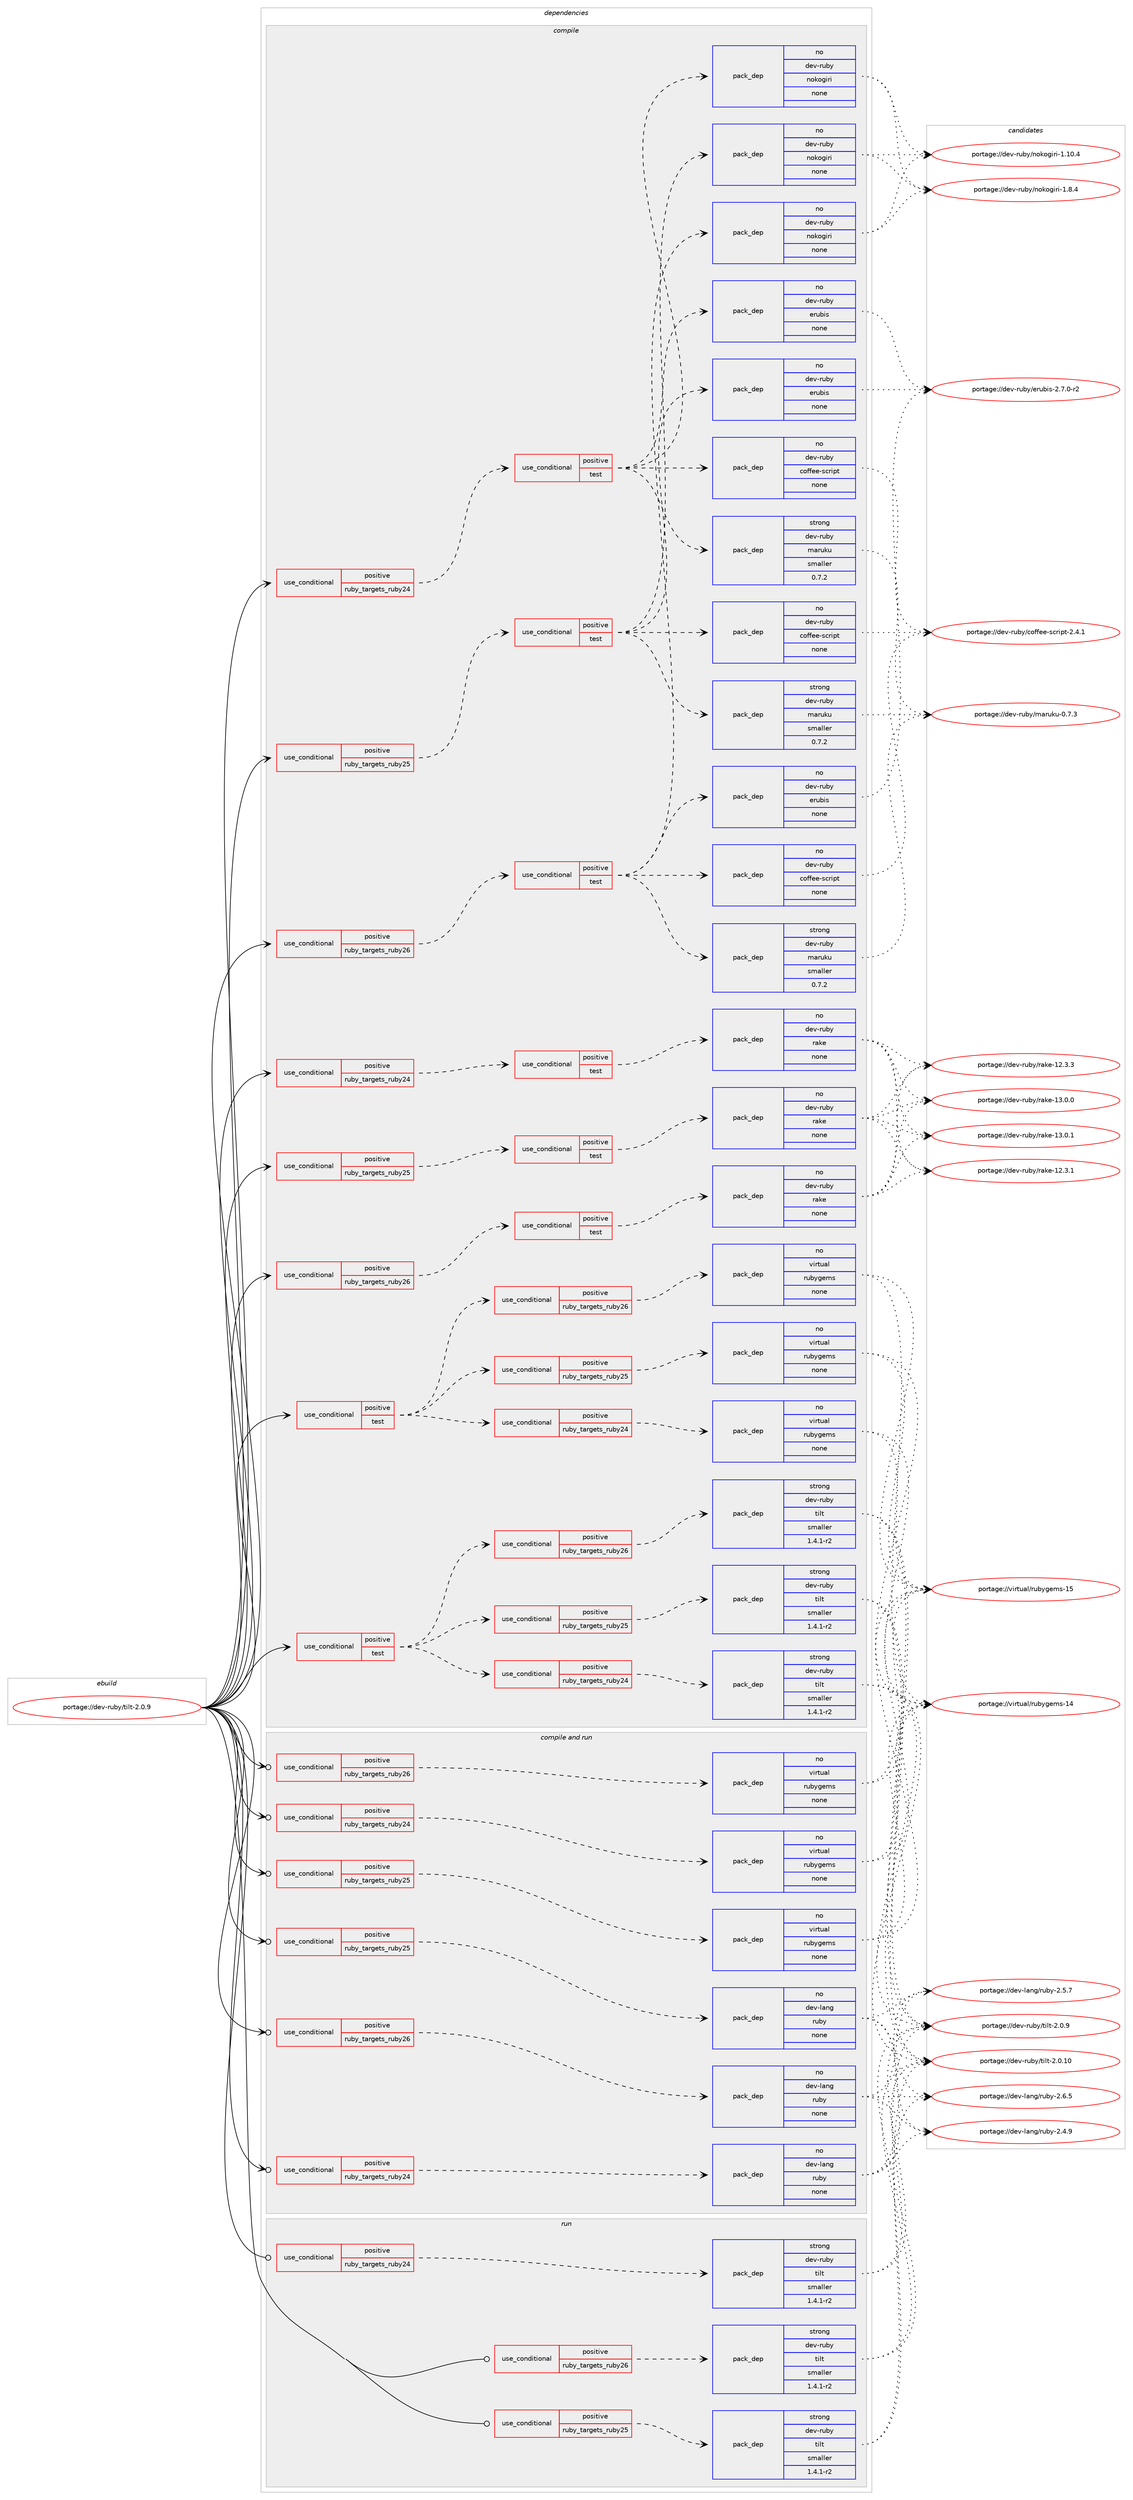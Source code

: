 digraph prolog {

# *************
# Graph options
# *************

newrank=true;
concentrate=true;
compound=true;
graph [rankdir=LR,fontname=Helvetica,fontsize=10,ranksep=1.5];#, ranksep=2.5, nodesep=0.2];
edge  [arrowhead=vee];
node  [fontname=Helvetica,fontsize=10];

# **********
# The ebuild
# **********

subgraph cluster_leftcol {
color=gray;
rank=same;
label=<<i>ebuild</i>>;
id [label="portage://dev-ruby/tilt-2.0.9", color=red, width=4, href="../dev-ruby/tilt-2.0.9.svg"];
}

# ****************
# The dependencies
# ****************

subgraph cluster_midcol {
color=gray;
label=<<i>dependencies</i>>;
subgraph cluster_compile {
fillcolor="#eeeeee";
style=filled;
label=<<i>compile</i>>;
subgraph cond68084 {
dependency252994 [label=<<TABLE BORDER="0" CELLBORDER="1" CELLSPACING="0" CELLPADDING="4"><TR><TD ROWSPAN="3" CELLPADDING="10">use_conditional</TD></TR><TR><TD>positive</TD></TR><TR><TD>ruby_targets_ruby24</TD></TR></TABLE>>, shape=none, color=red];
subgraph cond68085 {
dependency252995 [label=<<TABLE BORDER="0" CELLBORDER="1" CELLSPACING="0" CELLPADDING="4"><TR><TD ROWSPAN="3" CELLPADDING="10">use_conditional</TD></TR><TR><TD>positive</TD></TR><TR><TD>test</TD></TR></TABLE>>, shape=none, color=red];
subgraph pack181351 {
dependency252996 [label=<<TABLE BORDER="0" CELLBORDER="1" CELLSPACING="0" CELLPADDING="4" WIDTH="220"><TR><TD ROWSPAN="6" CELLPADDING="30">pack_dep</TD></TR><TR><TD WIDTH="110">no</TD></TR><TR><TD>dev-ruby</TD></TR><TR><TD>coffee-script</TD></TR><TR><TD>none</TD></TR><TR><TD></TD></TR></TABLE>>, shape=none, color=blue];
}
dependency252995:e -> dependency252996:w [weight=20,style="dashed",arrowhead="vee"];
subgraph pack181352 {
dependency252997 [label=<<TABLE BORDER="0" CELLBORDER="1" CELLSPACING="0" CELLPADDING="4" WIDTH="220"><TR><TD ROWSPAN="6" CELLPADDING="30">pack_dep</TD></TR><TR><TD WIDTH="110">no</TD></TR><TR><TD>dev-ruby</TD></TR><TR><TD>erubis</TD></TR><TR><TD>none</TD></TR><TR><TD></TD></TR></TABLE>>, shape=none, color=blue];
}
dependency252995:e -> dependency252997:w [weight=20,style="dashed",arrowhead="vee"];
subgraph pack181353 {
dependency252998 [label=<<TABLE BORDER="0" CELLBORDER="1" CELLSPACING="0" CELLPADDING="4" WIDTH="220"><TR><TD ROWSPAN="6" CELLPADDING="30">pack_dep</TD></TR><TR><TD WIDTH="110">no</TD></TR><TR><TD>dev-ruby</TD></TR><TR><TD>nokogiri</TD></TR><TR><TD>none</TD></TR><TR><TD></TD></TR></TABLE>>, shape=none, color=blue];
}
dependency252995:e -> dependency252998:w [weight=20,style="dashed",arrowhead="vee"];
subgraph pack181354 {
dependency252999 [label=<<TABLE BORDER="0" CELLBORDER="1" CELLSPACING="0" CELLPADDING="4" WIDTH="220"><TR><TD ROWSPAN="6" CELLPADDING="30">pack_dep</TD></TR><TR><TD WIDTH="110">strong</TD></TR><TR><TD>dev-ruby</TD></TR><TR><TD>maruku</TD></TR><TR><TD>smaller</TD></TR><TR><TD>0.7.2</TD></TR></TABLE>>, shape=none, color=blue];
}
dependency252995:e -> dependency252999:w [weight=20,style="dashed",arrowhead="vee"];
}
dependency252994:e -> dependency252995:w [weight=20,style="dashed",arrowhead="vee"];
}
id:e -> dependency252994:w [weight=20,style="solid",arrowhead="vee"];
subgraph cond68086 {
dependency253000 [label=<<TABLE BORDER="0" CELLBORDER="1" CELLSPACING="0" CELLPADDING="4"><TR><TD ROWSPAN="3" CELLPADDING="10">use_conditional</TD></TR><TR><TD>positive</TD></TR><TR><TD>ruby_targets_ruby24</TD></TR></TABLE>>, shape=none, color=red];
subgraph cond68087 {
dependency253001 [label=<<TABLE BORDER="0" CELLBORDER="1" CELLSPACING="0" CELLPADDING="4"><TR><TD ROWSPAN="3" CELLPADDING="10">use_conditional</TD></TR><TR><TD>positive</TD></TR><TR><TD>test</TD></TR></TABLE>>, shape=none, color=red];
subgraph pack181355 {
dependency253002 [label=<<TABLE BORDER="0" CELLBORDER="1" CELLSPACING="0" CELLPADDING="4" WIDTH="220"><TR><TD ROWSPAN="6" CELLPADDING="30">pack_dep</TD></TR><TR><TD WIDTH="110">no</TD></TR><TR><TD>dev-ruby</TD></TR><TR><TD>rake</TD></TR><TR><TD>none</TD></TR><TR><TD></TD></TR></TABLE>>, shape=none, color=blue];
}
dependency253001:e -> dependency253002:w [weight=20,style="dashed",arrowhead="vee"];
}
dependency253000:e -> dependency253001:w [weight=20,style="dashed",arrowhead="vee"];
}
id:e -> dependency253000:w [weight=20,style="solid",arrowhead="vee"];
subgraph cond68088 {
dependency253003 [label=<<TABLE BORDER="0" CELLBORDER="1" CELLSPACING="0" CELLPADDING="4"><TR><TD ROWSPAN="3" CELLPADDING="10">use_conditional</TD></TR><TR><TD>positive</TD></TR><TR><TD>ruby_targets_ruby25</TD></TR></TABLE>>, shape=none, color=red];
subgraph cond68089 {
dependency253004 [label=<<TABLE BORDER="0" CELLBORDER="1" CELLSPACING="0" CELLPADDING="4"><TR><TD ROWSPAN="3" CELLPADDING="10">use_conditional</TD></TR><TR><TD>positive</TD></TR><TR><TD>test</TD></TR></TABLE>>, shape=none, color=red];
subgraph pack181356 {
dependency253005 [label=<<TABLE BORDER="0" CELLBORDER="1" CELLSPACING="0" CELLPADDING="4" WIDTH="220"><TR><TD ROWSPAN="6" CELLPADDING="30">pack_dep</TD></TR><TR><TD WIDTH="110">no</TD></TR><TR><TD>dev-ruby</TD></TR><TR><TD>coffee-script</TD></TR><TR><TD>none</TD></TR><TR><TD></TD></TR></TABLE>>, shape=none, color=blue];
}
dependency253004:e -> dependency253005:w [weight=20,style="dashed",arrowhead="vee"];
subgraph pack181357 {
dependency253006 [label=<<TABLE BORDER="0" CELLBORDER="1" CELLSPACING="0" CELLPADDING="4" WIDTH="220"><TR><TD ROWSPAN="6" CELLPADDING="30">pack_dep</TD></TR><TR><TD WIDTH="110">no</TD></TR><TR><TD>dev-ruby</TD></TR><TR><TD>erubis</TD></TR><TR><TD>none</TD></TR><TR><TD></TD></TR></TABLE>>, shape=none, color=blue];
}
dependency253004:e -> dependency253006:w [weight=20,style="dashed",arrowhead="vee"];
subgraph pack181358 {
dependency253007 [label=<<TABLE BORDER="0" CELLBORDER="1" CELLSPACING="0" CELLPADDING="4" WIDTH="220"><TR><TD ROWSPAN="6" CELLPADDING="30">pack_dep</TD></TR><TR><TD WIDTH="110">no</TD></TR><TR><TD>dev-ruby</TD></TR><TR><TD>nokogiri</TD></TR><TR><TD>none</TD></TR><TR><TD></TD></TR></TABLE>>, shape=none, color=blue];
}
dependency253004:e -> dependency253007:w [weight=20,style="dashed",arrowhead="vee"];
subgraph pack181359 {
dependency253008 [label=<<TABLE BORDER="0" CELLBORDER="1" CELLSPACING="0" CELLPADDING="4" WIDTH="220"><TR><TD ROWSPAN="6" CELLPADDING="30">pack_dep</TD></TR><TR><TD WIDTH="110">strong</TD></TR><TR><TD>dev-ruby</TD></TR><TR><TD>maruku</TD></TR><TR><TD>smaller</TD></TR><TR><TD>0.7.2</TD></TR></TABLE>>, shape=none, color=blue];
}
dependency253004:e -> dependency253008:w [weight=20,style="dashed",arrowhead="vee"];
}
dependency253003:e -> dependency253004:w [weight=20,style="dashed",arrowhead="vee"];
}
id:e -> dependency253003:w [weight=20,style="solid",arrowhead="vee"];
subgraph cond68090 {
dependency253009 [label=<<TABLE BORDER="0" CELLBORDER="1" CELLSPACING="0" CELLPADDING="4"><TR><TD ROWSPAN="3" CELLPADDING="10">use_conditional</TD></TR><TR><TD>positive</TD></TR><TR><TD>ruby_targets_ruby25</TD></TR></TABLE>>, shape=none, color=red];
subgraph cond68091 {
dependency253010 [label=<<TABLE BORDER="0" CELLBORDER="1" CELLSPACING="0" CELLPADDING="4"><TR><TD ROWSPAN="3" CELLPADDING="10">use_conditional</TD></TR><TR><TD>positive</TD></TR><TR><TD>test</TD></TR></TABLE>>, shape=none, color=red];
subgraph pack181360 {
dependency253011 [label=<<TABLE BORDER="0" CELLBORDER="1" CELLSPACING="0" CELLPADDING="4" WIDTH="220"><TR><TD ROWSPAN="6" CELLPADDING="30">pack_dep</TD></TR><TR><TD WIDTH="110">no</TD></TR><TR><TD>dev-ruby</TD></TR><TR><TD>rake</TD></TR><TR><TD>none</TD></TR><TR><TD></TD></TR></TABLE>>, shape=none, color=blue];
}
dependency253010:e -> dependency253011:w [weight=20,style="dashed",arrowhead="vee"];
}
dependency253009:e -> dependency253010:w [weight=20,style="dashed",arrowhead="vee"];
}
id:e -> dependency253009:w [weight=20,style="solid",arrowhead="vee"];
subgraph cond68092 {
dependency253012 [label=<<TABLE BORDER="0" CELLBORDER="1" CELLSPACING="0" CELLPADDING="4"><TR><TD ROWSPAN="3" CELLPADDING="10">use_conditional</TD></TR><TR><TD>positive</TD></TR><TR><TD>ruby_targets_ruby26</TD></TR></TABLE>>, shape=none, color=red];
subgraph cond68093 {
dependency253013 [label=<<TABLE BORDER="0" CELLBORDER="1" CELLSPACING="0" CELLPADDING="4"><TR><TD ROWSPAN="3" CELLPADDING="10">use_conditional</TD></TR><TR><TD>positive</TD></TR><TR><TD>test</TD></TR></TABLE>>, shape=none, color=red];
subgraph pack181361 {
dependency253014 [label=<<TABLE BORDER="0" CELLBORDER="1" CELLSPACING="0" CELLPADDING="4" WIDTH="220"><TR><TD ROWSPAN="6" CELLPADDING="30">pack_dep</TD></TR><TR><TD WIDTH="110">no</TD></TR><TR><TD>dev-ruby</TD></TR><TR><TD>coffee-script</TD></TR><TR><TD>none</TD></TR><TR><TD></TD></TR></TABLE>>, shape=none, color=blue];
}
dependency253013:e -> dependency253014:w [weight=20,style="dashed",arrowhead="vee"];
subgraph pack181362 {
dependency253015 [label=<<TABLE BORDER="0" CELLBORDER="1" CELLSPACING="0" CELLPADDING="4" WIDTH="220"><TR><TD ROWSPAN="6" CELLPADDING="30">pack_dep</TD></TR><TR><TD WIDTH="110">no</TD></TR><TR><TD>dev-ruby</TD></TR><TR><TD>erubis</TD></TR><TR><TD>none</TD></TR><TR><TD></TD></TR></TABLE>>, shape=none, color=blue];
}
dependency253013:e -> dependency253015:w [weight=20,style="dashed",arrowhead="vee"];
subgraph pack181363 {
dependency253016 [label=<<TABLE BORDER="0" CELLBORDER="1" CELLSPACING="0" CELLPADDING="4" WIDTH="220"><TR><TD ROWSPAN="6" CELLPADDING="30">pack_dep</TD></TR><TR><TD WIDTH="110">no</TD></TR><TR><TD>dev-ruby</TD></TR><TR><TD>nokogiri</TD></TR><TR><TD>none</TD></TR><TR><TD></TD></TR></TABLE>>, shape=none, color=blue];
}
dependency253013:e -> dependency253016:w [weight=20,style="dashed",arrowhead="vee"];
subgraph pack181364 {
dependency253017 [label=<<TABLE BORDER="0" CELLBORDER="1" CELLSPACING="0" CELLPADDING="4" WIDTH="220"><TR><TD ROWSPAN="6" CELLPADDING="30">pack_dep</TD></TR><TR><TD WIDTH="110">strong</TD></TR><TR><TD>dev-ruby</TD></TR><TR><TD>maruku</TD></TR><TR><TD>smaller</TD></TR><TR><TD>0.7.2</TD></TR></TABLE>>, shape=none, color=blue];
}
dependency253013:e -> dependency253017:w [weight=20,style="dashed",arrowhead="vee"];
}
dependency253012:e -> dependency253013:w [weight=20,style="dashed",arrowhead="vee"];
}
id:e -> dependency253012:w [weight=20,style="solid",arrowhead="vee"];
subgraph cond68094 {
dependency253018 [label=<<TABLE BORDER="0" CELLBORDER="1" CELLSPACING="0" CELLPADDING="4"><TR><TD ROWSPAN="3" CELLPADDING="10">use_conditional</TD></TR><TR><TD>positive</TD></TR><TR><TD>ruby_targets_ruby26</TD></TR></TABLE>>, shape=none, color=red];
subgraph cond68095 {
dependency253019 [label=<<TABLE BORDER="0" CELLBORDER="1" CELLSPACING="0" CELLPADDING="4"><TR><TD ROWSPAN="3" CELLPADDING="10">use_conditional</TD></TR><TR><TD>positive</TD></TR><TR><TD>test</TD></TR></TABLE>>, shape=none, color=red];
subgraph pack181365 {
dependency253020 [label=<<TABLE BORDER="0" CELLBORDER="1" CELLSPACING="0" CELLPADDING="4" WIDTH="220"><TR><TD ROWSPAN="6" CELLPADDING="30">pack_dep</TD></TR><TR><TD WIDTH="110">no</TD></TR><TR><TD>dev-ruby</TD></TR><TR><TD>rake</TD></TR><TR><TD>none</TD></TR><TR><TD></TD></TR></TABLE>>, shape=none, color=blue];
}
dependency253019:e -> dependency253020:w [weight=20,style="dashed",arrowhead="vee"];
}
dependency253018:e -> dependency253019:w [weight=20,style="dashed",arrowhead="vee"];
}
id:e -> dependency253018:w [weight=20,style="solid",arrowhead="vee"];
subgraph cond68096 {
dependency253021 [label=<<TABLE BORDER="0" CELLBORDER="1" CELLSPACING="0" CELLPADDING="4"><TR><TD ROWSPAN="3" CELLPADDING="10">use_conditional</TD></TR><TR><TD>positive</TD></TR><TR><TD>test</TD></TR></TABLE>>, shape=none, color=red];
subgraph cond68097 {
dependency253022 [label=<<TABLE BORDER="0" CELLBORDER="1" CELLSPACING="0" CELLPADDING="4"><TR><TD ROWSPAN="3" CELLPADDING="10">use_conditional</TD></TR><TR><TD>positive</TD></TR><TR><TD>ruby_targets_ruby24</TD></TR></TABLE>>, shape=none, color=red];
subgraph pack181366 {
dependency253023 [label=<<TABLE BORDER="0" CELLBORDER="1" CELLSPACING="0" CELLPADDING="4" WIDTH="220"><TR><TD ROWSPAN="6" CELLPADDING="30">pack_dep</TD></TR><TR><TD WIDTH="110">no</TD></TR><TR><TD>virtual</TD></TR><TR><TD>rubygems</TD></TR><TR><TD>none</TD></TR><TR><TD></TD></TR></TABLE>>, shape=none, color=blue];
}
dependency253022:e -> dependency253023:w [weight=20,style="dashed",arrowhead="vee"];
}
dependency253021:e -> dependency253022:w [weight=20,style="dashed",arrowhead="vee"];
subgraph cond68098 {
dependency253024 [label=<<TABLE BORDER="0" CELLBORDER="1" CELLSPACING="0" CELLPADDING="4"><TR><TD ROWSPAN="3" CELLPADDING="10">use_conditional</TD></TR><TR><TD>positive</TD></TR><TR><TD>ruby_targets_ruby25</TD></TR></TABLE>>, shape=none, color=red];
subgraph pack181367 {
dependency253025 [label=<<TABLE BORDER="0" CELLBORDER="1" CELLSPACING="0" CELLPADDING="4" WIDTH="220"><TR><TD ROWSPAN="6" CELLPADDING="30">pack_dep</TD></TR><TR><TD WIDTH="110">no</TD></TR><TR><TD>virtual</TD></TR><TR><TD>rubygems</TD></TR><TR><TD>none</TD></TR><TR><TD></TD></TR></TABLE>>, shape=none, color=blue];
}
dependency253024:e -> dependency253025:w [weight=20,style="dashed",arrowhead="vee"];
}
dependency253021:e -> dependency253024:w [weight=20,style="dashed",arrowhead="vee"];
subgraph cond68099 {
dependency253026 [label=<<TABLE BORDER="0" CELLBORDER="1" CELLSPACING="0" CELLPADDING="4"><TR><TD ROWSPAN="3" CELLPADDING="10">use_conditional</TD></TR><TR><TD>positive</TD></TR><TR><TD>ruby_targets_ruby26</TD></TR></TABLE>>, shape=none, color=red];
subgraph pack181368 {
dependency253027 [label=<<TABLE BORDER="0" CELLBORDER="1" CELLSPACING="0" CELLPADDING="4" WIDTH="220"><TR><TD ROWSPAN="6" CELLPADDING="30">pack_dep</TD></TR><TR><TD WIDTH="110">no</TD></TR><TR><TD>virtual</TD></TR><TR><TD>rubygems</TD></TR><TR><TD>none</TD></TR><TR><TD></TD></TR></TABLE>>, shape=none, color=blue];
}
dependency253026:e -> dependency253027:w [weight=20,style="dashed",arrowhead="vee"];
}
dependency253021:e -> dependency253026:w [weight=20,style="dashed",arrowhead="vee"];
}
id:e -> dependency253021:w [weight=20,style="solid",arrowhead="vee"];
subgraph cond68100 {
dependency253028 [label=<<TABLE BORDER="0" CELLBORDER="1" CELLSPACING="0" CELLPADDING="4"><TR><TD ROWSPAN="3" CELLPADDING="10">use_conditional</TD></TR><TR><TD>positive</TD></TR><TR><TD>test</TD></TR></TABLE>>, shape=none, color=red];
subgraph cond68101 {
dependency253029 [label=<<TABLE BORDER="0" CELLBORDER="1" CELLSPACING="0" CELLPADDING="4"><TR><TD ROWSPAN="3" CELLPADDING="10">use_conditional</TD></TR><TR><TD>positive</TD></TR><TR><TD>ruby_targets_ruby24</TD></TR></TABLE>>, shape=none, color=red];
subgraph pack181369 {
dependency253030 [label=<<TABLE BORDER="0" CELLBORDER="1" CELLSPACING="0" CELLPADDING="4" WIDTH="220"><TR><TD ROWSPAN="6" CELLPADDING="30">pack_dep</TD></TR><TR><TD WIDTH="110">strong</TD></TR><TR><TD>dev-ruby</TD></TR><TR><TD>tilt</TD></TR><TR><TD>smaller</TD></TR><TR><TD>1.4.1-r2</TD></TR></TABLE>>, shape=none, color=blue];
}
dependency253029:e -> dependency253030:w [weight=20,style="dashed",arrowhead="vee"];
}
dependency253028:e -> dependency253029:w [weight=20,style="dashed",arrowhead="vee"];
subgraph cond68102 {
dependency253031 [label=<<TABLE BORDER="0" CELLBORDER="1" CELLSPACING="0" CELLPADDING="4"><TR><TD ROWSPAN="3" CELLPADDING="10">use_conditional</TD></TR><TR><TD>positive</TD></TR><TR><TD>ruby_targets_ruby25</TD></TR></TABLE>>, shape=none, color=red];
subgraph pack181370 {
dependency253032 [label=<<TABLE BORDER="0" CELLBORDER="1" CELLSPACING="0" CELLPADDING="4" WIDTH="220"><TR><TD ROWSPAN="6" CELLPADDING="30">pack_dep</TD></TR><TR><TD WIDTH="110">strong</TD></TR><TR><TD>dev-ruby</TD></TR><TR><TD>tilt</TD></TR><TR><TD>smaller</TD></TR><TR><TD>1.4.1-r2</TD></TR></TABLE>>, shape=none, color=blue];
}
dependency253031:e -> dependency253032:w [weight=20,style="dashed",arrowhead="vee"];
}
dependency253028:e -> dependency253031:w [weight=20,style="dashed",arrowhead="vee"];
subgraph cond68103 {
dependency253033 [label=<<TABLE BORDER="0" CELLBORDER="1" CELLSPACING="0" CELLPADDING="4"><TR><TD ROWSPAN="3" CELLPADDING="10">use_conditional</TD></TR><TR><TD>positive</TD></TR><TR><TD>ruby_targets_ruby26</TD></TR></TABLE>>, shape=none, color=red];
subgraph pack181371 {
dependency253034 [label=<<TABLE BORDER="0" CELLBORDER="1" CELLSPACING="0" CELLPADDING="4" WIDTH="220"><TR><TD ROWSPAN="6" CELLPADDING="30">pack_dep</TD></TR><TR><TD WIDTH="110">strong</TD></TR><TR><TD>dev-ruby</TD></TR><TR><TD>tilt</TD></TR><TR><TD>smaller</TD></TR><TR><TD>1.4.1-r2</TD></TR></TABLE>>, shape=none, color=blue];
}
dependency253033:e -> dependency253034:w [weight=20,style="dashed",arrowhead="vee"];
}
dependency253028:e -> dependency253033:w [weight=20,style="dashed",arrowhead="vee"];
}
id:e -> dependency253028:w [weight=20,style="solid",arrowhead="vee"];
}
subgraph cluster_compileandrun {
fillcolor="#eeeeee";
style=filled;
label=<<i>compile and run</i>>;
subgraph cond68104 {
dependency253035 [label=<<TABLE BORDER="0" CELLBORDER="1" CELLSPACING="0" CELLPADDING="4"><TR><TD ROWSPAN="3" CELLPADDING="10">use_conditional</TD></TR><TR><TD>positive</TD></TR><TR><TD>ruby_targets_ruby24</TD></TR></TABLE>>, shape=none, color=red];
subgraph pack181372 {
dependency253036 [label=<<TABLE BORDER="0" CELLBORDER="1" CELLSPACING="0" CELLPADDING="4" WIDTH="220"><TR><TD ROWSPAN="6" CELLPADDING="30">pack_dep</TD></TR><TR><TD WIDTH="110">no</TD></TR><TR><TD>dev-lang</TD></TR><TR><TD>ruby</TD></TR><TR><TD>none</TD></TR><TR><TD></TD></TR></TABLE>>, shape=none, color=blue];
}
dependency253035:e -> dependency253036:w [weight=20,style="dashed",arrowhead="vee"];
}
id:e -> dependency253035:w [weight=20,style="solid",arrowhead="odotvee"];
subgraph cond68105 {
dependency253037 [label=<<TABLE BORDER="0" CELLBORDER="1" CELLSPACING="0" CELLPADDING="4"><TR><TD ROWSPAN="3" CELLPADDING="10">use_conditional</TD></TR><TR><TD>positive</TD></TR><TR><TD>ruby_targets_ruby24</TD></TR></TABLE>>, shape=none, color=red];
subgraph pack181373 {
dependency253038 [label=<<TABLE BORDER="0" CELLBORDER="1" CELLSPACING="0" CELLPADDING="4" WIDTH="220"><TR><TD ROWSPAN="6" CELLPADDING="30">pack_dep</TD></TR><TR><TD WIDTH="110">no</TD></TR><TR><TD>virtual</TD></TR><TR><TD>rubygems</TD></TR><TR><TD>none</TD></TR><TR><TD></TD></TR></TABLE>>, shape=none, color=blue];
}
dependency253037:e -> dependency253038:w [weight=20,style="dashed",arrowhead="vee"];
}
id:e -> dependency253037:w [weight=20,style="solid",arrowhead="odotvee"];
subgraph cond68106 {
dependency253039 [label=<<TABLE BORDER="0" CELLBORDER="1" CELLSPACING="0" CELLPADDING="4"><TR><TD ROWSPAN="3" CELLPADDING="10">use_conditional</TD></TR><TR><TD>positive</TD></TR><TR><TD>ruby_targets_ruby25</TD></TR></TABLE>>, shape=none, color=red];
subgraph pack181374 {
dependency253040 [label=<<TABLE BORDER="0" CELLBORDER="1" CELLSPACING="0" CELLPADDING="4" WIDTH="220"><TR><TD ROWSPAN="6" CELLPADDING="30">pack_dep</TD></TR><TR><TD WIDTH="110">no</TD></TR><TR><TD>dev-lang</TD></TR><TR><TD>ruby</TD></TR><TR><TD>none</TD></TR><TR><TD></TD></TR></TABLE>>, shape=none, color=blue];
}
dependency253039:e -> dependency253040:w [weight=20,style="dashed",arrowhead="vee"];
}
id:e -> dependency253039:w [weight=20,style="solid",arrowhead="odotvee"];
subgraph cond68107 {
dependency253041 [label=<<TABLE BORDER="0" CELLBORDER="1" CELLSPACING="0" CELLPADDING="4"><TR><TD ROWSPAN="3" CELLPADDING="10">use_conditional</TD></TR><TR><TD>positive</TD></TR><TR><TD>ruby_targets_ruby25</TD></TR></TABLE>>, shape=none, color=red];
subgraph pack181375 {
dependency253042 [label=<<TABLE BORDER="0" CELLBORDER="1" CELLSPACING="0" CELLPADDING="4" WIDTH="220"><TR><TD ROWSPAN="6" CELLPADDING="30">pack_dep</TD></TR><TR><TD WIDTH="110">no</TD></TR><TR><TD>virtual</TD></TR><TR><TD>rubygems</TD></TR><TR><TD>none</TD></TR><TR><TD></TD></TR></TABLE>>, shape=none, color=blue];
}
dependency253041:e -> dependency253042:w [weight=20,style="dashed",arrowhead="vee"];
}
id:e -> dependency253041:w [weight=20,style="solid",arrowhead="odotvee"];
subgraph cond68108 {
dependency253043 [label=<<TABLE BORDER="0" CELLBORDER="1" CELLSPACING="0" CELLPADDING="4"><TR><TD ROWSPAN="3" CELLPADDING="10">use_conditional</TD></TR><TR><TD>positive</TD></TR><TR><TD>ruby_targets_ruby26</TD></TR></TABLE>>, shape=none, color=red];
subgraph pack181376 {
dependency253044 [label=<<TABLE BORDER="0" CELLBORDER="1" CELLSPACING="0" CELLPADDING="4" WIDTH="220"><TR><TD ROWSPAN="6" CELLPADDING="30">pack_dep</TD></TR><TR><TD WIDTH="110">no</TD></TR><TR><TD>dev-lang</TD></TR><TR><TD>ruby</TD></TR><TR><TD>none</TD></TR><TR><TD></TD></TR></TABLE>>, shape=none, color=blue];
}
dependency253043:e -> dependency253044:w [weight=20,style="dashed",arrowhead="vee"];
}
id:e -> dependency253043:w [weight=20,style="solid",arrowhead="odotvee"];
subgraph cond68109 {
dependency253045 [label=<<TABLE BORDER="0" CELLBORDER="1" CELLSPACING="0" CELLPADDING="4"><TR><TD ROWSPAN="3" CELLPADDING="10">use_conditional</TD></TR><TR><TD>positive</TD></TR><TR><TD>ruby_targets_ruby26</TD></TR></TABLE>>, shape=none, color=red];
subgraph pack181377 {
dependency253046 [label=<<TABLE BORDER="0" CELLBORDER="1" CELLSPACING="0" CELLPADDING="4" WIDTH="220"><TR><TD ROWSPAN="6" CELLPADDING="30">pack_dep</TD></TR><TR><TD WIDTH="110">no</TD></TR><TR><TD>virtual</TD></TR><TR><TD>rubygems</TD></TR><TR><TD>none</TD></TR><TR><TD></TD></TR></TABLE>>, shape=none, color=blue];
}
dependency253045:e -> dependency253046:w [weight=20,style="dashed",arrowhead="vee"];
}
id:e -> dependency253045:w [weight=20,style="solid",arrowhead="odotvee"];
}
subgraph cluster_run {
fillcolor="#eeeeee";
style=filled;
label=<<i>run</i>>;
subgraph cond68110 {
dependency253047 [label=<<TABLE BORDER="0" CELLBORDER="1" CELLSPACING="0" CELLPADDING="4"><TR><TD ROWSPAN="3" CELLPADDING="10">use_conditional</TD></TR><TR><TD>positive</TD></TR><TR><TD>ruby_targets_ruby24</TD></TR></TABLE>>, shape=none, color=red];
subgraph pack181378 {
dependency253048 [label=<<TABLE BORDER="0" CELLBORDER="1" CELLSPACING="0" CELLPADDING="4" WIDTH="220"><TR><TD ROWSPAN="6" CELLPADDING="30">pack_dep</TD></TR><TR><TD WIDTH="110">strong</TD></TR><TR><TD>dev-ruby</TD></TR><TR><TD>tilt</TD></TR><TR><TD>smaller</TD></TR><TR><TD>1.4.1-r2</TD></TR></TABLE>>, shape=none, color=blue];
}
dependency253047:e -> dependency253048:w [weight=20,style="dashed",arrowhead="vee"];
}
id:e -> dependency253047:w [weight=20,style="solid",arrowhead="odot"];
subgraph cond68111 {
dependency253049 [label=<<TABLE BORDER="0" CELLBORDER="1" CELLSPACING="0" CELLPADDING="4"><TR><TD ROWSPAN="3" CELLPADDING="10">use_conditional</TD></TR><TR><TD>positive</TD></TR><TR><TD>ruby_targets_ruby25</TD></TR></TABLE>>, shape=none, color=red];
subgraph pack181379 {
dependency253050 [label=<<TABLE BORDER="0" CELLBORDER="1" CELLSPACING="0" CELLPADDING="4" WIDTH="220"><TR><TD ROWSPAN="6" CELLPADDING="30">pack_dep</TD></TR><TR><TD WIDTH="110">strong</TD></TR><TR><TD>dev-ruby</TD></TR><TR><TD>tilt</TD></TR><TR><TD>smaller</TD></TR><TR><TD>1.4.1-r2</TD></TR></TABLE>>, shape=none, color=blue];
}
dependency253049:e -> dependency253050:w [weight=20,style="dashed",arrowhead="vee"];
}
id:e -> dependency253049:w [weight=20,style="solid",arrowhead="odot"];
subgraph cond68112 {
dependency253051 [label=<<TABLE BORDER="0" CELLBORDER="1" CELLSPACING="0" CELLPADDING="4"><TR><TD ROWSPAN="3" CELLPADDING="10">use_conditional</TD></TR><TR><TD>positive</TD></TR><TR><TD>ruby_targets_ruby26</TD></TR></TABLE>>, shape=none, color=red];
subgraph pack181380 {
dependency253052 [label=<<TABLE BORDER="0" CELLBORDER="1" CELLSPACING="0" CELLPADDING="4" WIDTH="220"><TR><TD ROWSPAN="6" CELLPADDING="30">pack_dep</TD></TR><TR><TD WIDTH="110">strong</TD></TR><TR><TD>dev-ruby</TD></TR><TR><TD>tilt</TD></TR><TR><TD>smaller</TD></TR><TR><TD>1.4.1-r2</TD></TR></TABLE>>, shape=none, color=blue];
}
dependency253051:e -> dependency253052:w [weight=20,style="dashed",arrowhead="vee"];
}
id:e -> dependency253051:w [weight=20,style="solid",arrowhead="odot"];
}
}

# **************
# The candidates
# **************

subgraph cluster_choices {
rank=same;
color=gray;
label=<<i>candidates</i>>;

subgraph choice181351 {
color=black;
nodesep=1;
choiceportage100101118451141179812147991111021021011014511599114105112116455046524649 [label="portage://dev-ruby/coffee-script-2.4.1", color=red, width=4,href="../dev-ruby/coffee-script-2.4.1.svg"];
dependency252996:e -> choiceportage100101118451141179812147991111021021011014511599114105112116455046524649:w [style=dotted,weight="100"];
}
subgraph choice181352 {
color=black;
nodesep=1;
choiceportage100101118451141179812147101114117981051154550465546484511450 [label="portage://dev-ruby/erubis-2.7.0-r2", color=red, width=4,href="../dev-ruby/erubis-2.7.0-r2.svg"];
dependency252997:e -> choiceportage100101118451141179812147101114117981051154550465546484511450:w [style=dotted,weight="100"];
}
subgraph choice181353 {
color=black;
nodesep=1;
choiceportage10010111845114117981214711011110711110310511410545494649484652 [label="portage://dev-ruby/nokogiri-1.10.4", color=red, width=4,href="../dev-ruby/nokogiri-1.10.4.svg"];
choiceportage100101118451141179812147110111107111103105114105454946564652 [label="portage://dev-ruby/nokogiri-1.8.4", color=red, width=4,href="../dev-ruby/nokogiri-1.8.4.svg"];
dependency252998:e -> choiceportage10010111845114117981214711011110711110310511410545494649484652:w [style=dotted,weight="100"];
dependency252998:e -> choiceportage100101118451141179812147110111107111103105114105454946564652:w [style=dotted,weight="100"];
}
subgraph choice181354 {
color=black;
nodesep=1;
choiceportage10010111845114117981214710997114117107117454846554651 [label="portage://dev-ruby/maruku-0.7.3", color=red, width=4,href="../dev-ruby/maruku-0.7.3.svg"];
dependency252999:e -> choiceportage10010111845114117981214710997114117107117454846554651:w [style=dotted,weight="100"];
}
subgraph choice181355 {
color=black;
nodesep=1;
choiceportage1001011184511411798121471149710710145495046514649 [label="portage://dev-ruby/rake-12.3.1", color=red, width=4,href="../dev-ruby/rake-12.3.1.svg"];
choiceportage1001011184511411798121471149710710145495046514651 [label="portage://dev-ruby/rake-12.3.3", color=red, width=4,href="../dev-ruby/rake-12.3.3.svg"];
choiceportage1001011184511411798121471149710710145495146484648 [label="portage://dev-ruby/rake-13.0.0", color=red, width=4,href="../dev-ruby/rake-13.0.0.svg"];
choiceportage1001011184511411798121471149710710145495146484649 [label="portage://dev-ruby/rake-13.0.1", color=red, width=4,href="../dev-ruby/rake-13.0.1.svg"];
dependency253002:e -> choiceportage1001011184511411798121471149710710145495046514649:w [style=dotted,weight="100"];
dependency253002:e -> choiceportage1001011184511411798121471149710710145495046514651:w [style=dotted,weight="100"];
dependency253002:e -> choiceportage1001011184511411798121471149710710145495146484648:w [style=dotted,weight="100"];
dependency253002:e -> choiceportage1001011184511411798121471149710710145495146484649:w [style=dotted,weight="100"];
}
subgraph choice181356 {
color=black;
nodesep=1;
choiceportage100101118451141179812147991111021021011014511599114105112116455046524649 [label="portage://dev-ruby/coffee-script-2.4.1", color=red, width=4,href="../dev-ruby/coffee-script-2.4.1.svg"];
dependency253005:e -> choiceportage100101118451141179812147991111021021011014511599114105112116455046524649:w [style=dotted,weight="100"];
}
subgraph choice181357 {
color=black;
nodesep=1;
choiceportage100101118451141179812147101114117981051154550465546484511450 [label="portage://dev-ruby/erubis-2.7.0-r2", color=red, width=4,href="../dev-ruby/erubis-2.7.0-r2.svg"];
dependency253006:e -> choiceportage100101118451141179812147101114117981051154550465546484511450:w [style=dotted,weight="100"];
}
subgraph choice181358 {
color=black;
nodesep=1;
choiceportage10010111845114117981214711011110711110310511410545494649484652 [label="portage://dev-ruby/nokogiri-1.10.4", color=red, width=4,href="../dev-ruby/nokogiri-1.10.4.svg"];
choiceportage100101118451141179812147110111107111103105114105454946564652 [label="portage://dev-ruby/nokogiri-1.8.4", color=red, width=4,href="../dev-ruby/nokogiri-1.8.4.svg"];
dependency253007:e -> choiceportage10010111845114117981214711011110711110310511410545494649484652:w [style=dotted,weight="100"];
dependency253007:e -> choiceportage100101118451141179812147110111107111103105114105454946564652:w [style=dotted,weight="100"];
}
subgraph choice181359 {
color=black;
nodesep=1;
choiceportage10010111845114117981214710997114117107117454846554651 [label="portage://dev-ruby/maruku-0.7.3", color=red, width=4,href="../dev-ruby/maruku-0.7.3.svg"];
dependency253008:e -> choiceportage10010111845114117981214710997114117107117454846554651:w [style=dotted,weight="100"];
}
subgraph choice181360 {
color=black;
nodesep=1;
choiceportage1001011184511411798121471149710710145495046514649 [label="portage://dev-ruby/rake-12.3.1", color=red, width=4,href="../dev-ruby/rake-12.3.1.svg"];
choiceportage1001011184511411798121471149710710145495046514651 [label="portage://dev-ruby/rake-12.3.3", color=red, width=4,href="../dev-ruby/rake-12.3.3.svg"];
choiceportage1001011184511411798121471149710710145495146484648 [label="portage://dev-ruby/rake-13.0.0", color=red, width=4,href="../dev-ruby/rake-13.0.0.svg"];
choiceportage1001011184511411798121471149710710145495146484649 [label="portage://dev-ruby/rake-13.0.1", color=red, width=4,href="../dev-ruby/rake-13.0.1.svg"];
dependency253011:e -> choiceportage1001011184511411798121471149710710145495046514649:w [style=dotted,weight="100"];
dependency253011:e -> choiceportage1001011184511411798121471149710710145495046514651:w [style=dotted,weight="100"];
dependency253011:e -> choiceportage1001011184511411798121471149710710145495146484648:w [style=dotted,weight="100"];
dependency253011:e -> choiceportage1001011184511411798121471149710710145495146484649:w [style=dotted,weight="100"];
}
subgraph choice181361 {
color=black;
nodesep=1;
choiceportage100101118451141179812147991111021021011014511599114105112116455046524649 [label="portage://dev-ruby/coffee-script-2.4.1", color=red, width=4,href="../dev-ruby/coffee-script-2.4.1.svg"];
dependency253014:e -> choiceportage100101118451141179812147991111021021011014511599114105112116455046524649:w [style=dotted,weight="100"];
}
subgraph choice181362 {
color=black;
nodesep=1;
choiceportage100101118451141179812147101114117981051154550465546484511450 [label="portage://dev-ruby/erubis-2.7.0-r2", color=red, width=4,href="../dev-ruby/erubis-2.7.0-r2.svg"];
dependency253015:e -> choiceportage100101118451141179812147101114117981051154550465546484511450:w [style=dotted,weight="100"];
}
subgraph choice181363 {
color=black;
nodesep=1;
choiceportage10010111845114117981214711011110711110310511410545494649484652 [label="portage://dev-ruby/nokogiri-1.10.4", color=red, width=4,href="../dev-ruby/nokogiri-1.10.4.svg"];
choiceportage100101118451141179812147110111107111103105114105454946564652 [label="portage://dev-ruby/nokogiri-1.8.4", color=red, width=4,href="../dev-ruby/nokogiri-1.8.4.svg"];
dependency253016:e -> choiceportage10010111845114117981214711011110711110310511410545494649484652:w [style=dotted,weight="100"];
dependency253016:e -> choiceportage100101118451141179812147110111107111103105114105454946564652:w [style=dotted,weight="100"];
}
subgraph choice181364 {
color=black;
nodesep=1;
choiceportage10010111845114117981214710997114117107117454846554651 [label="portage://dev-ruby/maruku-0.7.3", color=red, width=4,href="../dev-ruby/maruku-0.7.3.svg"];
dependency253017:e -> choiceportage10010111845114117981214710997114117107117454846554651:w [style=dotted,weight="100"];
}
subgraph choice181365 {
color=black;
nodesep=1;
choiceportage1001011184511411798121471149710710145495046514649 [label="portage://dev-ruby/rake-12.3.1", color=red, width=4,href="../dev-ruby/rake-12.3.1.svg"];
choiceportage1001011184511411798121471149710710145495046514651 [label="portage://dev-ruby/rake-12.3.3", color=red, width=4,href="../dev-ruby/rake-12.3.3.svg"];
choiceportage1001011184511411798121471149710710145495146484648 [label="portage://dev-ruby/rake-13.0.0", color=red, width=4,href="../dev-ruby/rake-13.0.0.svg"];
choiceportage1001011184511411798121471149710710145495146484649 [label="portage://dev-ruby/rake-13.0.1", color=red, width=4,href="../dev-ruby/rake-13.0.1.svg"];
dependency253020:e -> choiceportage1001011184511411798121471149710710145495046514649:w [style=dotted,weight="100"];
dependency253020:e -> choiceportage1001011184511411798121471149710710145495046514651:w [style=dotted,weight="100"];
dependency253020:e -> choiceportage1001011184511411798121471149710710145495146484648:w [style=dotted,weight="100"];
dependency253020:e -> choiceportage1001011184511411798121471149710710145495146484649:w [style=dotted,weight="100"];
}
subgraph choice181366 {
color=black;
nodesep=1;
choiceportage118105114116117971084711411798121103101109115454952 [label="portage://virtual/rubygems-14", color=red, width=4,href="../virtual/rubygems-14.svg"];
choiceportage118105114116117971084711411798121103101109115454953 [label="portage://virtual/rubygems-15", color=red, width=4,href="../virtual/rubygems-15.svg"];
dependency253023:e -> choiceportage118105114116117971084711411798121103101109115454952:w [style=dotted,weight="100"];
dependency253023:e -> choiceportage118105114116117971084711411798121103101109115454953:w [style=dotted,weight="100"];
}
subgraph choice181367 {
color=black;
nodesep=1;
choiceportage118105114116117971084711411798121103101109115454952 [label="portage://virtual/rubygems-14", color=red, width=4,href="../virtual/rubygems-14.svg"];
choiceportage118105114116117971084711411798121103101109115454953 [label="portage://virtual/rubygems-15", color=red, width=4,href="../virtual/rubygems-15.svg"];
dependency253025:e -> choiceportage118105114116117971084711411798121103101109115454952:w [style=dotted,weight="100"];
dependency253025:e -> choiceportage118105114116117971084711411798121103101109115454953:w [style=dotted,weight="100"];
}
subgraph choice181368 {
color=black;
nodesep=1;
choiceportage118105114116117971084711411798121103101109115454952 [label="portage://virtual/rubygems-14", color=red, width=4,href="../virtual/rubygems-14.svg"];
choiceportage118105114116117971084711411798121103101109115454953 [label="portage://virtual/rubygems-15", color=red, width=4,href="../virtual/rubygems-15.svg"];
dependency253027:e -> choiceportage118105114116117971084711411798121103101109115454952:w [style=dotted,weight="100"];
dependency253027:e -> choiceportage118105114116117971084711411798121103101109115454953:w [style=dotted,weight="100"];
}
subgraph choice181369 {
color=black;
nodesep=1;
choiceportage10010111845114117981214711610510811645504648464948 [label="portage://dev-ruby/tilt-2.0.10", color=red, width=4,href="../dev-ruby/tilt-2.0.10.svg"];
choiceportage100101118451141179812147116105108116455046484657 [label="portage://dev-ruby/tilt-2.0.9", color=red, width=4,href="../dev-ruby/tilt-2.0.9.svg"];
dependency253030:e -> choiceportage10010111845114117981214711610510811645504648464948:w [style=dotted,weight="100"];
dependency253030:e -> choiceportage100101118451141179812147116105108116455046484657:w [style=dotted,weight="100"];
}
subgraph choice181370 {
color=black;
nodesep=1;
choiceportage10010111845114117981214711610510811645504648464948 [label="portage://dev-ruby/tilt-2.0.10", color=red, width=4,href="../dev-ruby/tilt-2.0.10.svg"];
choiceportage100101118451141179812147116105108116455046484657 [label="portage://dev-ruby/tilt-2.0.9", color=red, width=4,href="../dev-ruby/tilt-2.0.9.svg"];
dependency253032:e -> choiceportage10010111845114117981214711610510811645504648464948:w [style=dotted,weight="100"];
dependency253032:e -> choiceportage100101118451141179812147116105108116455046484657:w [style=dotted,weight="100"];
}
subgraph choice181371 {
color=black;
nodesep=1;
choiceportage10010111845114117981214711610510811645504648464948 [label="portage://dev-ruby/tilt-2.0.10", color=red, width=4,href="../dev-ruby/tilt-2.0.10.svg"];
choiceportage100101118451141179812147116105108116455046484657 [label="portage://dev-ruby/tilt-2.0.9", color=red, width=4,href="../dev-ruby/tilt-2.0.9.svg"];
dependency253034:e -> choiceportage10010111845114117981214711610510811645504648464948:w [style=dotted,weight="100"];
dependency253034:e -> choiceportage100101118451141179812147116105108116455046484657:w [style=dotted,weight="100"];
}
subgraph choice181372 {
color=black;
nodesep=1;
choiceportage10010111845108971101034711411798121455046524657 [label="portage://dev-lang/ruby-2.4.9", color=red, width=4,href="../dev-lang/ruby-2.4.9.svg"];
choiceportage10010111845108971101034711411798121455046534655 [label="portage://dev-lang/ruby-2.5.7", color=red, width=4,href="../dev-lang/ruby-2.5.7.svg"];
choiceportage10010111845108971101034711411798121455046544653 [label="portage://dev-lang/ruby-2.6.5", color=red, width=4,href="../dev-lang/ruby-2.6.5.svg"];
dependency253036:e -> choiceportage10010111845108971101034711411798121455046524657:w [style=dotted,weight="100"];
dependency253036:e -> choiceportage10010111845108971101034711411798121455046534655:w [style=dotted,weight="100"];
dependency253036:e -> choiceportage10010111845108971101034711411798121455046544653:w [style=dotted,weight="100"];
}
subgraph choice181373 {
color=black;
nodesep=1;
choiceportage118105114116117971084711411798121103101109115454952 [label="portage://virtual/rubygems-14", color=red, width=4,href="../virtual/rubygems-14.svg"];
choiceportage118105114116117971084711411798121103101109115454953 [label="portage://virtual/rubygems-15", color=red, width=4,href="../virtual/rubygems-15.svg"];
dependency253038:e -> choiceportage118105114116117971084711411798121103101109115454952:w [style=dotted,weight="100"];
dependency253038:e -> choiceportage118105114116117971084711411798121103101109115454953:w [style=dotted,weight="100"];
}
subgraph choice181374 {
color=black;
nodesep=1;
choiceportage10010111845108971101034711411798121455046524657 [label="portage://dev-lang/ruby-2.4.9", color=red, width=4,href="../dev-lang/ruby-2.4.9.svg"];
choiceportage10010111845108971101034711411798121455046534655 [label="portage://dev-lang/ruby-2.5.7", color=red, width=4,href="../dev-lang/ruby-2.5.7.svg"];
choiceportage10010111845108971101034711411798121455046544653 [label="portage://dev-lang/ruby-2.6.5", color=red, width=4,href="../dev-lang/ruby-2.6.5.svg"];
dependency253040:e -> choiceportage10010111845108971101034711411798121455046524657:w [style=dotted,weight="100"];
dependency253040:e -> choiceportage10010111845108971101034711411798121455046534655:w [style=dotted,weight="100"];
dependency253040:e -> choiceportage10010111845108971101034711411798121455046544653:w [style=dotted,weight="100"];
}
subgraph choice181375 {
color=black;
nodesep=1;
choiceportage118105114116117971084711411798121103101109115454952 [label="portage://virtual/rubygems-14", color=red, width=4,href="../virtual/rubygems-14.svg"];
choiceportage118105114116117971084711411798121103101109115454953 [label="portage://virtual/rubygems-15", color=red, width=4,href="../virtual/rubygems-15.svg"];
dependency253042:e -> choiceportage118105114116117971084711411798121103101109115454952:w [style=dotted,weight="100"];
dependency253042:e -> choiceportage118105114116117971084711411798121103101109115454953:w [style=dotted,weight="100"];
}
subgraph choice181376 {
color=black;
nodesep=1;
choiceportage10010111845108971101034711411798121455046524657 [label="portage://dev-lang/ruby-2.4.9", color=red, width=4,href="../dev-lang/ruby-2.4.9.svg"];
choiceportage10010111845108971101034711411798121455046534655 [label="portage://dev-lang/ruby-2.5.7", color=red, width=4,href="../dev-lang/ruby-2.5.7.svg"];
choiceportage10010111845108971101034711411798121455046544653 [label="portage://dev-lang/ruby-2.6.5", color=red, width=4,href="../dev-lang/ruby-2.6.5.svg"];
dependency253044:e -> choiceportage10010111845108971101034711411798121455046524657:w [style=dotted,weight="100"];
dependency253044:e -> choiceportage10010111845108971101034711411798121455046534655:w [style=dotted,weight="100"];
dependency253044:e -> choiceportage10010111845108971101034711411798121455046544653:w [style=dotted,weight="100"];
}
subgraph choice181377 {
color=black;
nodesep=1;
choiceportage118105114116117971084711411798121103101109115454952 [label="portage://virtual/rubygems-14", color=red, width=4,href="../virtual/rubygems-14.svg"];
choiceportage118105114116117971084711411798121103101109115454953 [label="portage://virtual/rubygems-15", color=red, width=4,href="../virtual/rubygems-15.svg"];
dependency253046:e -> choiceportage118105114116117971084711411798121103101109115454952:w [style=dotted,weight="100"];
dependency253046:e -> choiceportage118105114116117971084711411798121103101109115454953:w [style=dotted,weight="100"];
}
subgraph choice181378 {
color=black;
nodesep=1;
choiceportage10010111845114117981214711610510811645504648464948 [label="portage://dev-ruby/tilt-2.0.10", color=red, width=4,href="../dev-ruby/tilt-2.0.10.svg"];
choiceportage100101118451141179812147116105108116455046484657 [label="portage://dev-ruby/tilt-2.0.9", color=red, width=4,href="../dev-ruby/tilt-2.0.9.svg"];
dependency253048:e -> choiceportage10010111845114117981214711610510811645504648464948:w [style=dotted,weight="100"];
dependency253048:e -> choiceportage100101118451141179812147116105108116455046484657:w [style=dotted,weight="100"];
}
subgraph choice181379 {
color=black;
nodesep=1;
choiceportage10010111845114117981214711610510811645504648464948 [label="portage://dev-ruby/tilt-2.0.10", color=red, width=4,href="../dev-ruby/tilt-2.0.10.svg"];
choiceportage100101118451141179812147116105108116455046484657 [label="portage://dev-ruby/tilt-2.0.9", color=red, width=4,href="../dev-ruby/tilt-2.0.9.svg"];
dependency253050:e -> choiceportage10010111845114117981214711610510811645504648464948:w [style=dotted,weight="100"];
dependency253050:e -> choiceportage100101118451141179812147116105108116455046484657:w [style=dotted,weight="100"];
}
subgraph choice181380 {
color=black;
nodesep=1;
choiceportage10010111845114117981214711610510811645504648464948 [label="portage://dev-ruby/tilt-2.0.10", color=red, width=4,href="../dev-ruby/tilt-2.0.10.svg"];
choiceportage100101118451141179812147116105108116455046484657 [label="portage://dev-ruby/tilt-2.0.9", color=red, width=4,href="../dev-ruby/tilt-2.0.9.svg"];
dependency253052:e -> choiceportage10010111845114117981214711610510811645504648464948:w [style=dotted,weight="100"];
dependency253052:e -> choiceportage100101118451141179812147116105108116455046484657:w [style=dotted,weight="100"];
}
}

}
